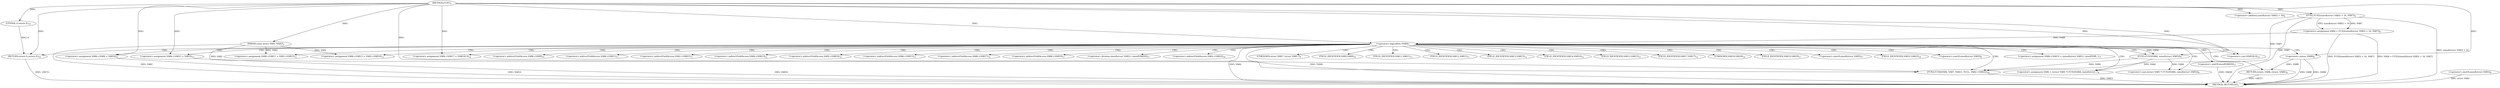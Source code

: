 digraph "FUN1" {  
"8" [label = <(METHOD,FUN1)<SUB>1</SUB>> ]
"86" [label = <(METHOD_RETURN,int)<SUB>1</SUB>> ]
"9" [label = <(PARAM,const struct VAR1 *VAR2)<SUB>1</SUB>> ]
"13" [label = <(&lt;operator&gt;.assignment,VAR4 = FUN2(sizeof(struct VAR5) + 16, VAR7))<SUB>6</SUB>> ]
"28" [label = <(&lt;operator&gt;.assignment,VAR6 = (struct VAR5 *) FUN3(VAR4, sizeof(struct...)<SUB>9</SUB>> ]
"36" [label = <(&lt;operator&gt;.assignment,VAR6-&gt;VAR9 = VAR10)<SUB>10</SUB>> ]
"41" [label = <(&lt;operator&gt;.assignment,VAR6-&gt;VAR11 = VAR2-&gt;VAR12)<SUB>11</SUB>> ]
"48" [label = <(&lt;operator&gt;.assignment,VAR6-&gt;VAR13 = VAR2-&gt;VAR14)<SUB>12</SUB>> ]
"55" [label = <(&lt;operator&gt;.assignment,VAR6-&gt;VAR15 = VAR16)<SUB>13</SUB>> ]
"60" [label = <(&lt;operator&gt;.assignment,VAR6-&gt;VAR17 = (VAR18) 0)<SUB>14</SUB>> ]
"67" [label = <(&lt;operator&gt;.assignment,VAR6-&gt;VAR19 = (sizeof(struct VAR5) / sizeof(VAR...)<SUB>17</SUB>> ]
"76" [label = <(FUN4,FUN4(VAR4, VAR7, VAR21, NULL, VAR2-&gt;VAR22))<SUB>18</SUB>> ]
"84" [label = <(RETURN,return 0;,return 0;)<SUB>19</SUB>> ]
"22" [label = <(&lt;operator&gt;.logicalNot,!VAR4)<SUB>7</SUB>> ]
"85" [label = <(LITERAL,0,return 0;)<SUB>19</SUB>> ]
"15" [label = <(FUN2,FUN2(sizeof(struct VAR5) + 16, VAR7))<SUB>6</SUB>> ]
"25" [label = <(RETURN,return -VAR8;,return -VAR8;)<SUB>8</SUB>> ]
"30" [label = <(&lt;operator&gt;.cast,(struct VAR5 *) FUN3(VAR4, sizeof(struct VAR5)))<SUB>9</SUB>> ]
"64" [label = <(&lt;operator&gt;.cast,(VAR18) 0)<SUB>14</SUB>> ]
"16" [label = <(&lt;operator&gt;.addition,sizeof(struct VAR5) + 16)<SUB>6</SUB>> ]
"26" [label = <(&lt;operator&gt;.minus,-VAR8)<SUB>8</SUB>> ]
"32" [label = <(FUN3,FUN3(VAR4, sizeof(struct VAR5)))<SUB>9</SUB>> ]
"74" [label = <(&lt;operator&gt;.sizeOf,sizeof(VAR20))<SUB>17</SUB>> ]
"17" [label = <(&lt;operator&gt;.sizeOf,sizeof(struct VAR5))<SUB>6</SUB>> ]
"37" [label = <(&lt;operator&gt;.indirectFieldAccess,VAR6-&gt;VAR9)<SUB>10</SUB>> ]
"42" [label = <(&lt;operator&gt;.indirectFieldAccess,VAR6-&gt;VAR11)<SUB>11</SUB>> ]
"45" [label = <(&lt;operator&gt;.indirectFieldAccess,VAR2-&gt;VAR12)<SUB>11</SUB>> ]
"49" [label = <(&lt;operator&gt;.indirectFieldAccess,VAR6-&gt;VAR13)<SUB>12</SUB>> ]
"52" [label = <(&lt;operator&gt;.indirectFieldAccess,VAR2-&gt;VAR14)<SUB>12</SUB>> ]
"56" [label = <(&lt;operator&gt;.indirectFieldAccess,VAR6-&gt;VAR15)<SUB>13</SUB>> ]
"61" [label = <(&lt;operator&gt;.indirectFieldAccess,VAR6-&gt;VAR17)<SUB>14</SUB>> ]
"68" [label = <(&lt;operator&gt;.indirectFieldAccess,VAR6-&gt;VAR19)<SUB>17</SUB>> ]
"71" [label = <(&lt;operator&gt;.division,sizeof(struct VAR5) / sizeof(VAR20))<SUB>17</SUB>> ]
"81" [label = <(&lt;operator&gt;.indirectFieldAccess,VAR2-&gt;VAR22)<SUB>18</SUB>> ]
"31" [label = <(UNKNOWN,struct VAR5 *,struct VAR5 *)<SUB>9</SUB>> ]
"39" [label = <(FIELD_IDENTIFIER,VAR9,VAR9)<SUB>10</SUB>> ]
"44" [label = <(FIELD_IDENTIFIER,VAR11,VAR11)<SUB>11</SUB>> ]
"47" [label = <(FIELD_IDENTIFIER,VAR12,VAR12)<SUB>11</SUB>> ]
"51" [label = <(FIELD_IDENTIFIER,VAR13,VAR13)<SUB>12</SUB>> ]
"54" [label = <(FIELD_IDENTIFIER,VAR14,VAR14)<SUB>12</SUB>> ]
"58" [label = <(FIELD_IDENTIFIER,VAR15,VAR15)<SUB>13</SUB>> ]
"63" [label = <(FIELD_IDENTIFIER,VAR17,VAR17)<SUB>14</SUB>> ]
"65" [label = <(UNKNOWN,VAR18,VAR18)<SUB>14</SUB>> ]
"70" [label = <(FIELD_IDENTIFIER,VAR19,VAR19)<SUB>17</SUB>> ]
"72" [label = <(&lt;operator&gt;.sizeOf,sizeof(struct VAR5))<SUB>17</SUB>> ]
"83" [label = <(FIELD_IDENTIFIER,VAR22,VAR22)<SUB>18</SUB>> ]
"34" [label = <(&lt;operator&gt;.sizeOf,sizeof(struct VAR5))<SUB>9</SUB>> ]
  "84" -> "86"  [ label = "DDG: &lt;RET&gt;"] 
  "25" -> "86"  [ label = "DDG: &lt;RET&gt;"] 
  "9" -> "86"  [ label = "DDG: VAR2"] 
  "17" -> "86"  [ label = "DDG: struct VAR5"] 
  "15" -> "86"  [ label = "DDG: sizeof(struct VAR5) + 16"] 
  "15" -> "86"  [ label = "DDG: VAR7"] 
  "13" -> "86"  [ label = "DDG: FUN2(sizeof(struct VAR5) + 16, VAR7)"] 
  "13" -> "86"  [ label = "DDG: VAR4 = FUN2(sizeof(struct VAR5) + 16, VAR7)"] 
  "22" -> "86"  [ label = "DDG: VAR4"] 
  "22" -> "86"  [ label = "DDG: !VAR4"] 
  "26" -> "86"  [ label = "DDG: VAR8"] 
  "26" -> "86"  [ label = "DDG: -VAR8"] 
  "74" -> "86"  [ label = "DDG: VAR20"] 
  "36" -> "86"  [ label = "DDG: VAR10"] 
  "76" -> "86"  [ label = "DDG: VAR21"] 
  "55" -> "86"  [ label = "DDG: VAR16"] 
  "8" -> "9"  [ label = "DDG: "] 
  "15" -> "13"  [ label = "DDG: sizeof(struct VAR5) + 16"] 
  "15" -> "13"  [ label = "DDG: VAR7"] 
  "32" -> "28"  [ label = "DDG: VAR4"] 
  "8" -> "36"  [ label = "DDG: "] 
  "9" -> "41"  [ label = "DDG: VAR2"] 
  "9" -> "48"  [ label = "DDG: VAR2"] 
  "8" -> "55"  [ label = "DDG: "] 
  "8" -> "60"  [ label = "DDG: "] 
  "85" -> "84"  [ label = "DDG: 0"] 
  "8" -> "84"  [ label = "DDG: "] 
  "32" -> "76"  [ label = "DDG: VAR4"] 
  "8" -> "76"  [ label = "DDG: "] 
  "15" -> "76"  [ label = "DDG: VAR7"] 
  "9" -> "76"  [ label = "DDG: VAR2"] 
  "8" -> "85"  [ label = "DDG: "] 
  "8" -> "15"  [ label = "DDG: "] 
  "13" -> "22"  [ label = "DDG: VAR4"] 
  "8" -> "22"  [ label = "DDG: "] 
  "26" -> "25"  [ label = "DDG: -VAR8"] 
  "32" -> "30"  [ label = "DDG: VAR4"] 
  "8" -> "64"  [ label = "DDG: "] 
  "8" -> "16"  [ label = "DDG: "] 
  "22" -> "32"  [ label = "DDG: VAR4"] 
  "8" -> "32"  [ label = "DDG: "] 
  "8" -> "26"  [ label = "DDG: "] 
  "22" -> "47"  [ label = "CDG: "] 
  "22" -> "30"  [ label = "CDG: "] 
  "22" -> "34"  [ label = "CDG: "] 
  "22" -> "48"  [ label = "CDG: "] 
  "22" -> "32"  [ label = "CDG: "] 
  "22" -> "68"  [ label = "CDG: "] 
  "22" -> "49"  [ label = "CDG: "] 
  "22" -> "60"  [ label = "CDG: "] 
  "22" -> "26"  [ label = "CDG: "] 
  "22" -> "64"  [ label = "CDG: "] 
  "22" -> "42"  [ label = "CDG: "] 
  "22" -> "51"  [ label = "CDG: "] 
  "22" -> "28"  [ label = "CDG: "] 
  "22" -> "52"  [ label = "CDG: "] 
  "22" -> "37"  [ label = "CDG: "] 
  "22" -> "81"  [ label = "CDG: "] 
  "22" -> "84"  [ label = "CDG: "] 
  "22" -> "25"  [ label = "CDG: "] 
  "22" -> "72"  [ label = "CDG: "] 
  "22" -> "56"  [ label = "CDG: "] 
  "22" -> "67"  [ label = "CDG: "] 
  "22" -> "74"  [ label = "CDG: "] 
  "22" -> "45"  [ label = "CDG: "] 
  "22" -> "76"  [ label = "CDG: "] 
  "22" -> "65"  [ label = "CDG: "] 
  "22" -> "44"  [ label = "CDG: "] 
  "22" -> "54"  [ label = "CDG: "] 
  "22" -> "58"  [ label = "CDG: "] 
  "22" -> "61"  [ label = "CDG: "] 
  "22" -> "83"  [ label = "CDG: "] 
  "22" -> "71"  [ label = "CDG: "] 
  "22" -> "36"  [ label = "CDG: "] 
  "22" -> "41"  [ label = "CDG: "] 
  "22" -> "70"  [ label = "CDG: "] 
  "22" -> "63"  [ label = "CDG: "] 
  "22" -> "55"  [ label = "CDG: "] 
  "22" -> "39"  [ label = "CDG: "] 
  "22" -> "31"  [ label = "CDG: "] 
}
